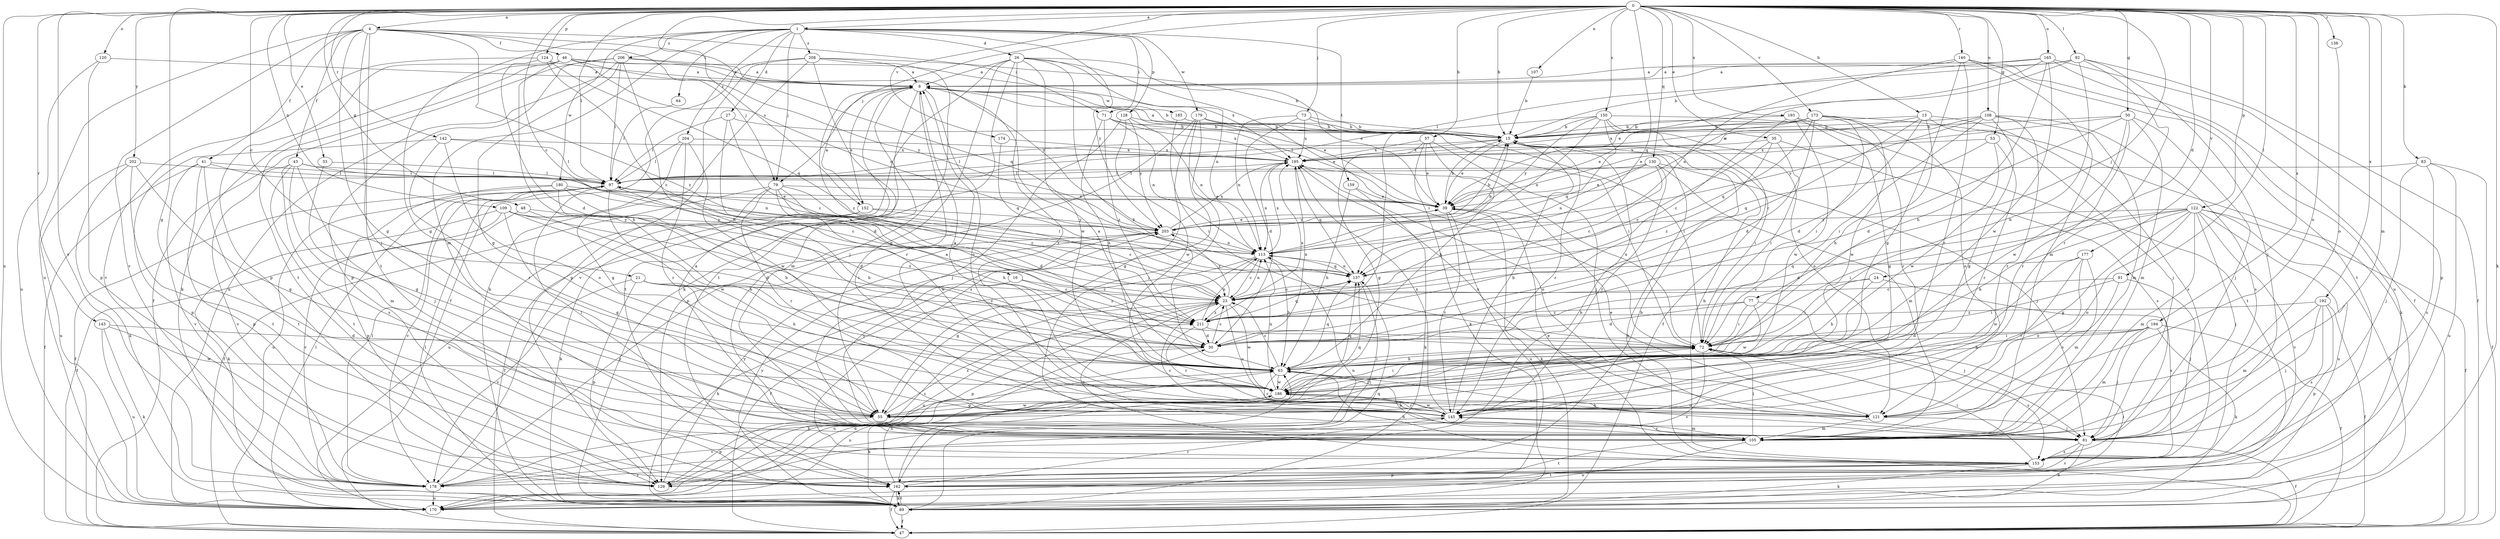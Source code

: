 strict digraph  {
0;
1;
4;
8;
13;
15;
16;
21;
23;
24;
26;
27;
30;
33;
35;
39;
41;
43;
46;
47;
48;
50;
53;
55;
57;
63;
64;
71;
72;
73;
77;
79;
81;
83;
89;
91;
92;
97;
105;
107;
108;
109;
113;
120;
121;
122;
124;
128;
129;
130;
137;
138;
140;
142;
143;
145;
150;
152;
153;
159;
162;
165;
170;
173;
174;
177;
178;
179;
180;
185;
186;
192;
193;
194;
195;
202;
203;
204;
206;
208;
211;
0 -> 1  [label=a];
0 -> 4  [label=a];
0 -> 13  [label=b];
0 -> 15  [label=b];
0 -> 16  [label=c];
0 -> 21  [label=c];
0 -> 24  [label=d];
0 -> 33  [label=e];
0 -> 35  [label=e];
0 -> 48  [label=g];
0 -> 50  [label=g];
0 -> 53  [label=g];
0 -> 55  [label=g];
0 -> 57  [label=h];
0 -> 73  [label=j];
0 -> 77  [label=j];
0 -> 79  [label=j];
0 -> 83  [label=k];
0 -> 89  [label=k];
0 -> 91  [label=l];
0 -> 92  [label=l];
0 -> 97  [label=l];
0 -> 105  [label=m];
0 -> 107  [label=n];
0 -> 108  [label=n];
0 -> 109  [label=n];
0 -> 120  [label=o];
0 -> 121  [label=o];
0 -> 122  [label=p];
0 -> 124  [label=p];
0 -> 130  [label=q];
0 -> 137  [label=q];
0 -> 138  [label=r];
0 -> 140  [label=r];
0 -> 142  [label=r];
0 -> 143  [label=r];
0 -> 150  [label=s];
0 -> 152  [label=s];
0 -> 165  [label=u];
0 -> 170  [label=u];
0 -> 173  [label=v];
0 -> 174  [label=v];
0 -> 177  [label=v];
0 -> 178  [label=v];
0 -> 192  [label=x];
0 -> 193  [label=x];
0 -> 194  [label=x];
0 -> 202  [label=y];
1 -> 26  [label=d];
1 -> 27  [label=d];
1 -> 55  [label=g];
1 -> 64  [label=i];
1 -> 71  [label=i];
1 -> 79  [label=j];
1 -> 105  [label=m];
1 -> 128  [label=p];
1 -> 159  [label=t];
1 -> 179  [label=w];
1 -> 180  [label=w];
1 -> 203  [label=y];
1 -> 204  [label=z];
1 -> 206  [label=z];
1 -> 208  [label=z];
4 -> 41  [label=f];
4 -> 43  [label=f];
4 -> 46  [label=f];
4 -> 55  [label=g];
4 -> 71  [label=i];
4 -> 79  [label=j];
4 -> 81  [label=j];
4 -> 137  [label=q];
4 -> 162  [label=t];
4 -> 170  [label=u];
4 -> 178  [label=v];
4 -> 211  [label=z];
8 -> 15  [label=b];
8 -> 39  [label=e];
8 -> 105  [label=m];
8 -> 121  [label=o];
8 -> 145  [label=r];
8 -> 152  [label=s];
8 -> 162  [label=t];
8 -> 185  [label=w];
8 -> 211  [label=z];
13 -> 15  [label=b];
13 -> 23  [label=c];
13 -> 30  [label=d];
13 -> 63  [label=h];
13 -> 81  [label=j];
13 -> 153  [label=s];
13 -> 195  [label=x];
15 -> 8  [label=a];
15 -> 39  [label=e];
15 -> 72  [label=i];
15 -> 97  [label=l];
15 -> 145  [label=r];
15 -> 195  [label=x];
16 -> 23  [label=c];
16 -> 89  [label=k];
16 -> 211  [label=z];
21 -> 23  [label=c];
21 -> 63  [label=h];
21 -> 129  [label=p];
21 -> 178  [label=v];
21 -> 211  [label=z];
23 -> 113  [label=n];
23 -> 121  [label=o];
23 -> 129  [label=p];
23 -> 153  [label=s];
23 -> 170  [label=u];
23 -> 186  [label=w];
23 -> 203  [label=y];
23 -> 211  [label=z];
24 -> 23  [label=c];
24 -> 63  [label=h];
24 -> 72  [label=i];
24 -> 153  [label=s];
26 -> 8  [label=a];
26 -> 39  [label=e];
26 -> 55  [label=g];
26 -> 63  [label=h];
26 -> 72  [label=i];
26 -> 89  [label=k];
26 -> 113  [label=n];
26 -> 145  [label=r];
26 -> 178  [label=v];
26 -> 186  [label=w];
27 -> 15  [label=b];
27 -> 23  [label=c];
27 -> 30  [label=d];
27 -> 97  [label=l];
30 -> 23  [label=c];
30 -> 170  [label=u];
30 -> 195  [label=x];
33 -> 55  [label=g];
33 -> 97  [label=l];
35 -> 23  [label=c];
35 -> 72  [label=i];
35 -> 153  [label=s];
35 -> 195  [label=x];
35 -> 211  [label=z];
39 -> 15  [label=b];
39 -> 89  [label=k];
39 -> 145  [label=r];
39 -> 170  [label=u];
39 -> 203  [label=y];
41 -> 47  [label=f];
41 -> 97  [label=l];
41 -> 113  [label=n];
41 -> 129  [label=p];
41 -> 162  [label=t];
41 -> 178  [label=v];
43 -> 23  [label=c];
43 -> 81  [label=j];
43 -> 97  [label=l];
43 -> 105  [label=m];
43 -> 153  [label=s];
43 -> 162  [label=t];
43 -> 178  [label=v];
46 -> 8  [label=a];
46 -> 63  [label=h];
46 -> 89  [label=k];
46 -> 113  [label=n];
46 -> 129  [label=p];
46 -> 162  [label=t];
46 -> 195  [label=x];
46 -> 203  [label=y];
47 -> 15  [label=b];
48 -> 47  [label=f];
48 -> 63  [label=h];
48 -> 203  [label=y];
50 -> 15  [label=b];
50 -> 30  [label=d];
50 -> 39  [label=e];
50 -> 81  [label=j];
50 -> 105  [label=m];
50 -> 145  [label=r];
50 -> 186  [label=w];
53 -> 137  [label=q];
53 -> 145  [label=r];
53 -> 186  [label=w];
53 -> 195  [label=x];
55 -> 72  [label=i];
55 -> 129  [label=p];
55 -> 137  [label=q];
55 -> 186  [label=w];
55 -> 211  [label=z];
57 -> 39  [label=e];
57 -> 55  [label=g];
57 -> 63  [label=h];
57 -> 81  [label=j];
57 -> 89  [label=k];
57 -> 195  [label=x];
63 -> 8  [label=a];
63 -> 23  [label=c];
63 -> 72  [label=i];
63 -> 137  [label=q];
63 -> 145  [label=r];
63 -> 170  [label=u];
63 -> 186  [label=w];
64 -> 97  [label=l];
71 -> 15  [label=b];
71 -> 39  [label=e];
71 -> 63  [label=h];
71 -> 113  [label=n];
71 -> 195  [label=x];
71 -> 211  [label=z];
72 -> 63  [label=h];
72 -> 153  [label=s];
72 -> 178  [label=v];
72 -> 195  [label=x];
73 -> 15  [label=b];
73 -> 30  [label=d];
73 -> 72  [label=i];
73 -> 113  [label=n];
73 -> 195  [label=x];
77 -> 30  [label=d];
77 -> 72  [label=i];
77 -> 81  [label=j];
77 -> 186  [label=w];
77 -> 211  [label=z];
79 -> 23  [label=c];
79 -> 30  [label=d];
79 -> 39  [label=e];
79 -> 47  [label=f];
79 -> 63  [label=h];
79 -> 145  [label=r];
79 -> 170  [label=u];
79 -> 186  [label=w];
81 -> 23  [label=c];
81 -> 47  [label=f];
81 -> 63  [label=h];
81 -> 89  [label=k];
81 -> 153  [label=s];
81 -> 178  [label=v];
81 -> 203  [label=y];
83 -> 47  [label=f];
83 -> 81  [label=j];
83 -> 97  [label=l];
83 -> 153  [label=s];
83 -> 170  [label=u];
89 -> 47  [label=f];
89 -> 97  [label=l];
89 -> 137  [label=q];
89 -> 162  [label=t];
89 -> 203  [label=y];
91 -> 23  [label=c];
91 -> 72  [label=i];
91 -> 81  [label=j];
91 -> 121  [label=o];
92 -> 8  [label=a];
92 -> 39  [label=e];
92 -> 47  [label=f];
92 -> 63  [label=h];
92 -> 81  [label=j];
92 -> 97  [label=l];
92 -> 145  [label=r];
97 -> 39  [label=e];
97 -> 63  [label=h];
97 -> 170  [label=u];
97 -> 178  [label=v];
97 -> 186  [label=w];
105 -> 8  [label=a];
105 -> 63  [label=h];
105 -> 72  [label=i];
105 -> 97  [label=l];
105 -> 145  [label=r];
105 -> 162  [label=t];
105 -> 170  [label=u];
107 -> 15  [label=b];
108 -> 15  [label=b];
108 -> 55  [label=g];
108 -> 72  [label=i];
108 -> 97  [label=l];
108 -> 105  [label=m];
108 -> 145  [label=r];
108 -> 153  [label=s];
108 -> 203  [label=y];
109 -> 30  [label=d];
109 -> 55  [label=g];
109 -> 72  [label=i];
109 -> 89  [label=k];
109 -> 178  [label=v];
109 -> 203  [label=y];
109 -> 211  [label=z];
113 -> 15  [label=b];
113 -> 23  [label=c];
113 -> 47  [label=f];
113 -> 55  [label=g];
113 -> 63  [label=h];
113 -> 137  [label=q];
113 -> 195  [label=x];
120 -> 8  [label=a];
120 -> 129  [label=p];
120 -> 170  [label=u];
121 -> 39  [label=e];
121 -> 81  [label=j];
121 -> 105  [label=m];
121 -> 195  [label=x];
122 -> 30  [label=d];
122 -> 47  [label=f];
122 -> 55  [label=g];
122 -> 63  [label=h];
122 -> 72  [label=i];
122 -> 81  [label=j];
122 -> 89  [label=k];
122 -> 105  [label=m];
122 -> 121  [label=o];
122 -> 170  [label=u];
122 -> 178  [label=v];
122 -> 203  [label=y];
124 -> 8  [label=a];
124 -> 23  [label=c];
124 -> 30  [label=d];
124 -> 137  [label=q];
124 -> 178  [label=v];
128 -> 15  [label=b];
128 -> 81  [label=j];
128 -> 113  [label=n];
128 -> 186  [label=w];
128 -> 203  [label=y];
129 -> 15  [label=b];
129 -> 23  [label=c];
129 -> 203  [label=y];
130 -> 23  [label=c];
130 -> 39  [label=e];
130 -> 81  [label=j];
130 -> 97  [label=l];
130 -> 105  [label=m];
130 -> 113  [label=n];
130 -> 145  [label=r];
137 -> 23  [label=c];
137 -> 97  [label=l];
137 -> 113  [label=n];
137 -> 162  [label=t];
138 -> 121  [label=o];
140 -> 8  [label=a];
140 -> 55  [label=g];
140 -> 105  [label=m];
140 -> 113  [label=n];
140 -> 145  [label=r];
140 -> 162  [label=t];
140 -> 170  [label=u];
142 -> 97  [label=l];
142 -> 121  [label=o];
142 -> 129  [label=p];
142 -> 145  [label=r];
142 -> 195  [label=x];
143 -> 30  [label=d];
143 -> 89  [label=k];
143 -> 170  [label=u];
143 -> 186  [label=w];
145 -> 8  [label=a];
145 -> 15  [label=b];
145 -> 105  [label=m];
145 -> 178  [label=v];
145 -> 186  [label=w];
145 -> 195  [label=x];
150 -> 15  [label=b];
150 -> 47  [label=f];
150 -> 113  [label=n];
150 -> 121  [label=o];
150 -> 137  [label=q];
150 -> 162  [label=t];
150 -> 203  [label=y];
150 -> 211  [label=z];
152 -> 8  [label=a];
152 -> 23  [label=c];
152 -> 47  [label=f];
152 -> 89  [label=k];
152 -> 203  [label=y];
153 -> 15  [label=b];
153 -> 39  [label=e];
153 -> 63  [label=h];
153 -> 72  [label=i];
153 -> 89  [label=k];
153 -> 129  [label=p];
153 -> 162  [label=t];
153 -> 178  [label=v];
159 -> 39  [label=e];
159 -> 63  [label=h];
159 -> 89  [label=k];
162 -> 15  [label=b];
162 -> 47  [label=f];
162 -> 63  [label=h];
162 -> 72  [label=i];
162 -> 89  [label=k];
162 -> 113  [label=n];
162 -> 145  [label=r];
165 -> 8  [label=a];
165 -> 15  [label=b];
165 -> 39  [label=e];
165 -> 47  [label=f];
165 -> 63  [label=h];
165 -> 129  [label=p];
165 -> 186  [label=w];
170 -> 30  [label=d];
170 -> 97  [label=l];
173 -> 15  [label=b];
173 -> 30  [label=d];
173 -> 39  [label=e];
173 -> 72  [label=i];
173 -> 89  [label=k];
173 -> 121  [label=o];
173 -> 137  [label=q];
173 -> 186  [label=w];
173 -> 195  [label=x];
174 -> 137  [label=q];
174 -> 195  [label=x];
177 -> 105  [label=m];
177 -> 121  [label=o];
177 -> 137  [label=q];
177 -> 145  [label=r];
177 -> 186  [label=w];
178 -> 63  [label=h];
178 -> 97  [label=l];
178 -> 170  [label=u];
178 -> 203  [label=y];
179 -> 15  [label=b];
179 -> 55  [label=g];
179 -> 72  [label=i];
179 -> 81  [label=j];
179 -> 129  [label=p];
179 -> 153  [label=s];
180 -> 30  [label=d];
180 -> 39  [label=e];
180 -> 47  [label=f];
180 -> 63  [label=h];
180 -> 113  [label=n];
180 -> 129  [label=p];
185 -> 15  [label=b];
185 -> 72  [label=i];
186 -> 8  [label=a];
186 -> 55  [label=g];
186 -> 72  [label=i];
186 -> 89  [label=k];
186 -> 113  [label=n];
186 -> 121  [label=o];
186 -> 137  [label=q];
186 -> 145  [label=r];
192 -> 47  [label=f];
192 -> 81  [label=j];
192 -> 105  [label=m];
192 -> 129  [label=p];
192 -> 153  [label=s];
192 -> 211  [label=z];
193 -> 15  [label=b];
193 -> 23  [label=c];
193 -> 55  [label=g];
193 -> 145  [label=r];
193 -> 186  [label=w];
194 -> 30  [label=d];
194 -> 47  [label=f];
194 -> 63  [label=h];
194 -> 72  [label=i];
194 -> 81  [label=j];
194 -> 89  [label=k];
194 -> 105  [label=m];
195 -> 97  [label=l];
195 -> 113  [label=n];
195 -> 121  [label=o];
195 -> 137  [label=q];
202 -> 55  [label=g];
202 -> 89  [label=k];
202 -> 97  [label=l];
202 -> 162  [label=t];
202 -> 170  [label=u];
203 -> 15  [label=b];
203 -> 39  [label=e];
203 -> 113  [label=n];
203 -> 195  [label=x];
204 -> 55  [label=g];
204 -> 97  [label=l];
204 -> 145  [label=r];
204 -> 186  [label=w];
204 -> 195  [label=x];
206 -> 8  [label=a];
206 -> 47  [label=f];
206 -> 55  [label=g];
206 -> 63  [label=h];
206 -> 97  [label=l];
206 -> 129  [label=p];
206 -> 170  [label=u];
206 -> 203  [label=y];
208 -> 8  [label=a];
208 -> 15  [label=b];
208 -> 47  [label=f];
208 -> 81  [label=j];
208 -> 89  [label=k];
208 -> 129  [label=p];
208 -> 162  [label=t];
211 -> 30  [label=d];
211 -> 72  [label=i];
211 -> 113  [label=n];
211 -> 137  [label=q];
211 -> 145  [label=r];
211 -> 195  [label=x];
}
